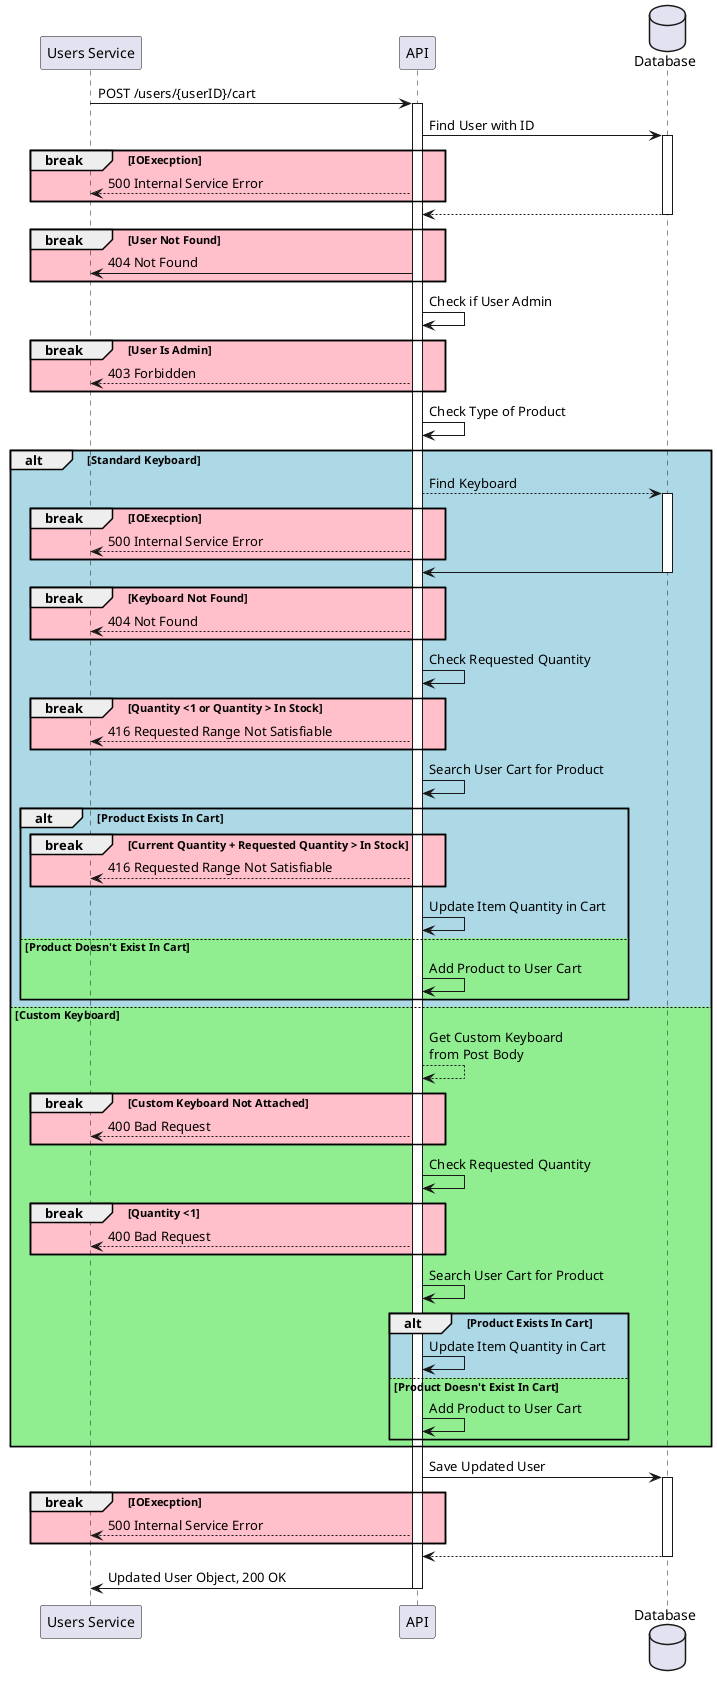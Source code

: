 @startuml "Add_To_Cart_Sequence_Diagram"

"Users Service" -> "API" : POST /users/{userID}/cart 
activate "API"

database Database as Storage
"API" -> Storage : Find User with ID 
activate Storage
break #Pink IOExecption 
  "API" --> "Users Service": 500 Internal Service Error
end
Storage --> "API"
deactivate Storage

break #Pink User Not Found
  "API" -> "Users Service": 404 Not Found
end

"API" -> "API": Check if User Admin
break #Pink User Is Admin
  "API" --> "Users Service": 403 Forbidden
end

"API" -> "API": Check Type of Product
alt #LightBlue Standard Keyboard
  "API" --> Storage : Find Keyboard
  activate Storage
  break #Pink IOExecption 
    "API" --> "Users Service": 500 Internal Service Error
  end
  Storage -> "API"
  deactivate Storage

  break #Pink Keyboard Not Found
    "API" --> "Users Service": 404 Not Found
  end

  "API" -> "API": Check Requested Quantity
  break #Pink Quantity <1 or Quantity > In Stock
    "API" --> "Users Service": 416 Requested Range Not Satisfiable
  end

  "API" -> "API": Search User Cart for Product
  alt #LightBlue Product Exists In Cart
    break #Pink Current Quantity + Requested Quantity > In Stock
      "API" --> "Users Service": 416 Requested Range Not Satisfiable\t\t\t
    end

    "API" -> "API": Update Item Quantity in Cart
  else #LightGreen Product Doesn't Exist In Cart
    "API" -> "API": Add Product to User Cart
  end
else #LightGreen Custom Keyboard
  "API" --> "API": Get Custom Keyboard\nfrom Post Body
  break #Pink Custom Keyboard Not Attached
    "API" --> "Users Service": 400 Bad Request
  end

  "API" -> "API": Check Requested Quantity
  break #Pink Quantity <1 
    "API" --> "Users Service": 400 Bad Request 
  end

  "API" -> "API": Search User Cart for Product\t\t
  alt #LightBlue Product Exists In Cart
    "API" -> "API": Update Item Quantity in Cart
  else #LightGreen Product Doesn't Exist In Cart
    "API" -> "API": Add Product to User Cart
  end
end

"API" -> Storage: Save Updated User
activate Storage
break #Pink IOExecption 
  "API" --> "Users Service": 500 Internal Service Error
end
Storage --> "API"
deactivate Storage

"API" -> "Users Service": Updated User Object, 200 OK
deactivate "API"

@enduml